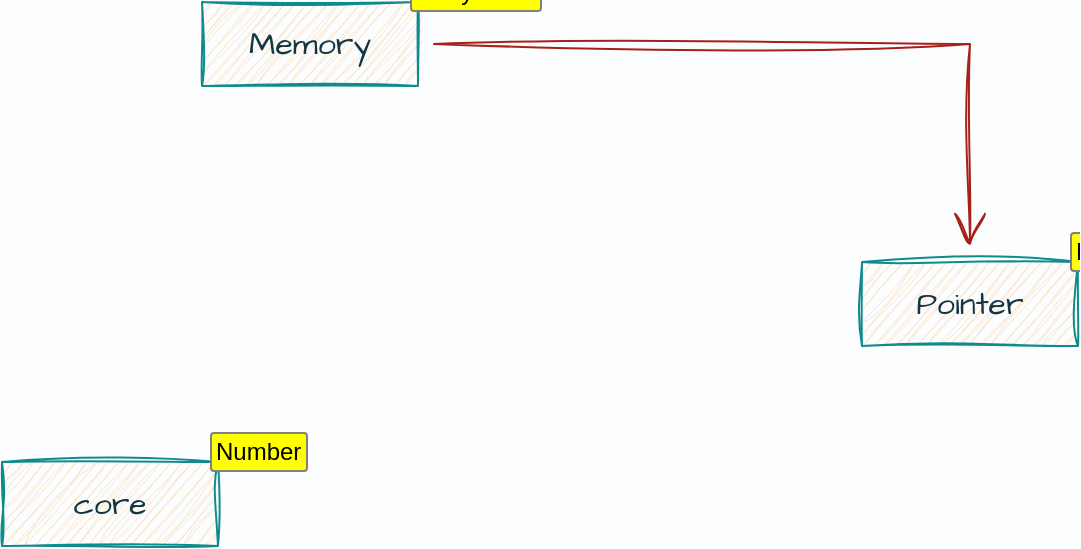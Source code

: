 <mxfile version="21.6.8" type="device">
  <diagram name="Page-1" id="Gw8mCOKWGdmi-t9U_AIS">
    <mxGraphModel dx="2844" dy="1806" grid="1" gridSize="10" guides="0" tooltips="1" connect="1" arrows="1" fold="1" page="0" pageScale="1" pageWidth="850" pageHeight="1100" background="#FCFDFF" math="0" shadow="0">
      <root>
        <mxCell id="0" />
        <mxCell id="1" parent="0" />
        <mxCell id="A2-x1YKvG2tO-FCmBMqb-3" value="" style="edgeStyle=orthogonalEdgeStyle;orthogonalLoop=1;jettySize=auto;html=1;endArrow=open;startSize=14;endSize=14;sourcePerimeterSpacing=8;targetPerimeterSpacing=8;rounded=0;strokeColor=#A8201A;labelBackgroundColor=none;fontColor=default;sketch=1;curveFitting=1;jiggle=2;fillColor=#FAE5C7;labelBorderColor=none;fontFamily=Architects Daughter;fontSource=https%3A%2F%2Ffonts.googleapis.com%2Fcss%3Ffamily%3DArchitects%2BDaughter;fontSize=16;" edge="1" parent="1" source="A2-x1YKvG2tO-FCmBMqb-1" target="A2-x1YKvG2tO-FCmBMqb-2">
          <mxGeometry relative="1" as="geometry" />
        </mxCell>
        <UserObject label="Memory" tooltip="&lt;ArrayBuffer&gt;" tags="Type" placeholders="1" id="A2-x1YKvG2tO-FCmBMqb-1">
          <mxCell style="rounded=0;whiteSpace=wrap;html=1;enumerate=1;enumerateValue=ArrayBuffer;labelBackgroundColor=none;fillColor=#FAE5C7;strokeColor=#0F8B8D;fontColor=#143642;sketch=1;curveFitting=1;jiggle=2;labelBorderColor=none;fontFamily=Architects Daughter;fontSource=https%3A%2F%2Ffonts.googleapis.com%2Fcss%3Ffamily%3DArchitects%2BDaughter;fontSize=16;" vertex="1" parent="1">
            <mxGeometry x="-930" y="-420" width="108" height="42" as="geometry" />
          </mxCell>
        </UserObject>
        <UserObject label="Pointer" tooltip="&lt;ArrayBuffer&gt;" id="A2-x1YKvG2tO-FCmBMqb-2">
          <mxCell style="rounded=0;whiteSpace=wrap;html=1;labelBackgroundColor=none;fillColor=#FAE5C7;strokeColor=#0F8B8D;fontColor=#143642;sketch=1;curveFitting=1;jiggle=2;enumerate=1;enumerateValue=Number;labelBorderColor=none;fontFamily=Architects Daughter;fontSource=https%3A%2F%2Ffonts.googleapis.com%2Fcss%3Ffamily%3DArchitects%2BDaughter;fontSize=16;" vertex="1" parent="1">
            <mxGeometry x="-600" y="-290" width="108" height="42" as="geometry" />
          </mxCell>
        </UserObject>
        <UserObject label="core" tooltip="&lt;ArrayBuffer&gt;" id="A2-x1YKvG2tO-FCmBMqb-4">
          <mxCell style="rounded=0;whiteSpace=wrap;html=1;labelBackgroundColor=none;fillColor=#FAE5C7;strokeColor=#0F8B8D;fontColor=#143642;sketch=1;curveFitting=1;jiggle=2;enumerate=1;enumerateValue=Number;labelBorderColor=none;fontFamily=Architects Daughter;fontSource=https%3A%2F%2Ffonts.googleapis.com%2Fcss%3Ffamily%3DArchitects%2BDaughter;fontSize=16;" vertex="1" parent="1">
            <mxGeometry x="-1030" y="-190" width="108" height="42" as="geometry" />
          </mxCell>
        </UserObject>
      </root>
    </mxGraphModel>
  </diagram>
</mxfile>
